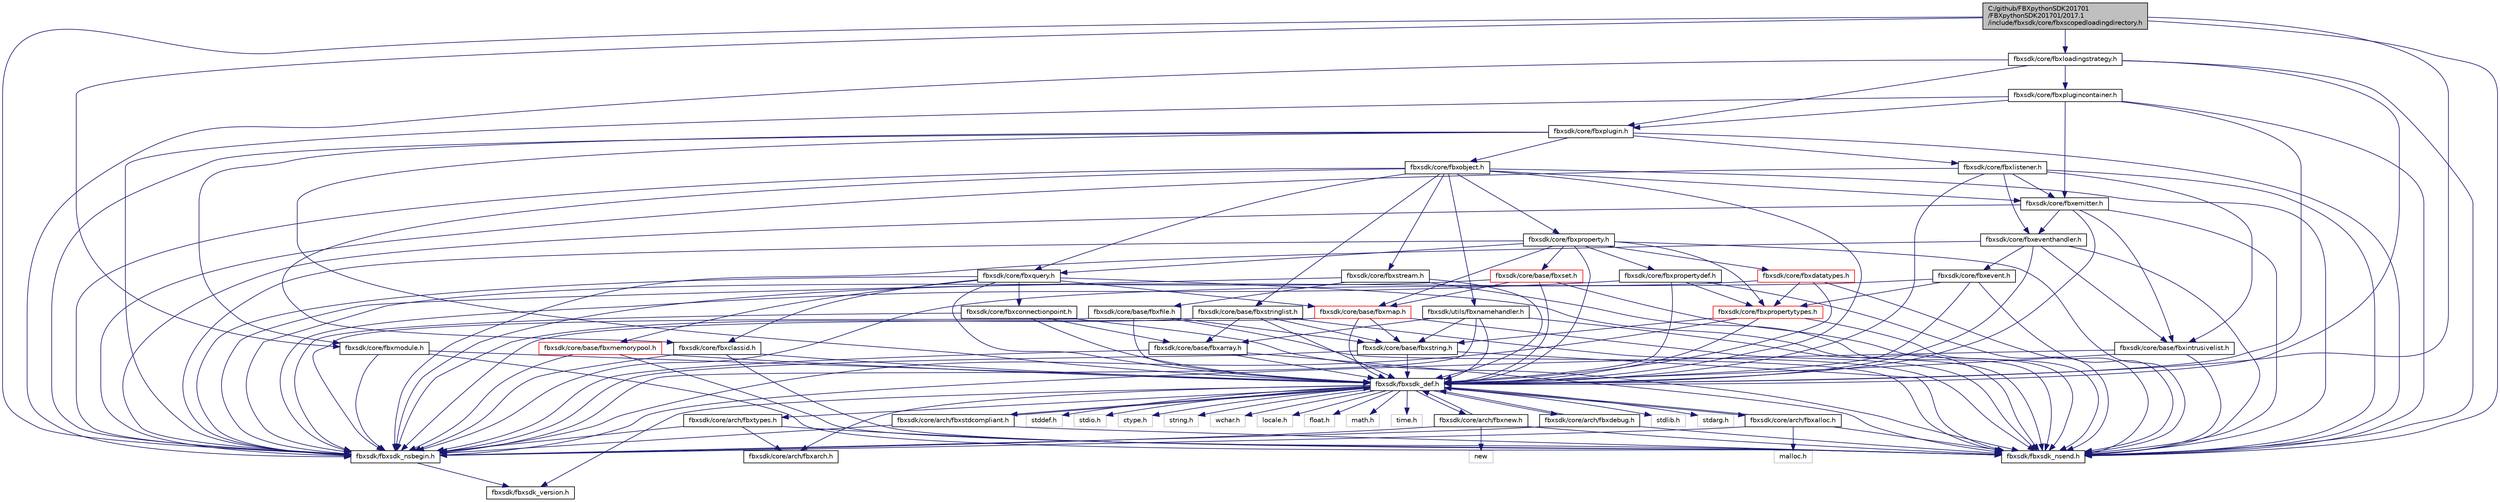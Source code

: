 digraph "C:/github/FBXpythonSDK201701/FBXpythonSDK201701/2017.1/include/fbxsdk/core/fbxscopedloadingdirectory.h"
{
  edge [fontname="Helvetica",fontsize="10",labelfontname="Helvetica",labelfontsize="10"];
  node [fontname="Helvetica",fontsize="10",shape=record];
  Node0 [label="C:/github/FBXpythonSDK201701\l/FBXpythonSDK201701/2017.1\l/include/fbxsdk/core/fbxscopedloadingdirectory.h",height=0.2,width=0.4,color="black", fillcolor="grey75", style="filled", fontcolor="black"];
  Node0 -> Node1 [color="midnightblue",fontsize="10",style="solid",fontname="Helvetica"];
  Node1 [label="fbxsdk/fbxsdk_def.h",height=0.2,width=0.4,color="black", fillcolor="white", style="filled",URL="$fbxsdk__def_8h.html"];
  Node1 -> Node2 [color="midnightblue",fontsize="10",style="solid",fontname="Helvetica"];
  Node2 [label="stdlib.h",height=0.2,width=0.4,color="grey75", fillcolor="white", style="filled"];
  Node1 -> Node3 [color="midnightblue",fontsize="10",style="solid",fontname="Helvetica"];
  Node3 [label="stdarg.h",height=0.2,width=0.4,color="grey75", fillcolor="white", style="filled"];
  Node1 -> Node4 [color="midnightblue",fontsize="10",style="solid",fontname="Helvetica"];
  Node4 [label="stddef.h",height=0.2,width=0.4,color="grey75", fillcolor="white", style="filled"];
  Node1 -> Node5 [color="midnightblue",fontsize="10",style="solid",fontname="Helvetica"];
  Node5 [label="stdio.h",height=0.2,width=0.4,color="grey75", fillcolor="white", style="filled"];
  Node1 -> Node6 [color="midnightblue",fontsize="10",style="solid",fontname="Helvetica"];
  Node6 [label="ctype.h",height=0.2,width=0.4,color="grey75", fillcolor="white", style="filled"];
  Node1 -> Node7 [color="midnightblue",fontsize="10",style="solid",fontname="Helvetica"];
  Node7 [label="string.h",height=0.2,width=0.4,color="grey75", fillcolor="white", style="filled"];
  Node1 -> Node8 [color="midnightblue",fontsize="10",style="solid",fontname="Helvetica"];
  Node8 [label="wchar.h",height=0.2,width=0.4,color="grey75", fillcolor="white", style="filled"];
  Node1 -> Node9 [color="midnightblue",fontsize="10",style="solid",fontname="Helvetica"];
  Node9 [label="locale.h",height=0.2,width=0.4,color="grey75", fillcolor="white", style="filled"];
  Node1 -> Node10 [color="midnightblue",fontsize="10",style="solid",fontname="Helvetica"];
  Node10 [label="float.h",height=0.2,width=0.4,color="grey75", fillcolor="white", style="filled"];
  Node1 -> Node11 [color="midnightblue",fontsize="10",style="solid",fontname="Helvetica"];
  Node11 [label="math.h",height=0.2,width=0.4,color="grey75", fillcolor="white", style="filled"];
  Node1 -> Node12 [color="midnightblue",fontsize="10",style="solid",fontname="Helvetica"];
  Node12 [label="time.h",height=0.2,width=0.4,color="grey75", fillcolor="white", style="filled"];
  Node1 -> Node13 [color="midnightblue",fontsize="10",style="solid",fontname="Helvetica"];
  Node13 [label="fbxsdk/fbxsdk_version.h",height=0.2,width=0.4,color="black", fillcolor="white", style="filled",URL="$fbxsdk__version_8h.html"];
  Node1 -> Node14 [color="midnightblue",fontsize="10",style="solid",fontname="Helvetica"];
  Node14 [label="fbxsdk/core/arch/fbxarch.h",height=0.2,width=0.4,color="black", fillcolor="white", style="filled",URL="$fbxarch_8h.html"];
  Node1 -> Node15 [color="midnightblue",fontsize="10",style="solid",fontname="Helvetica"];
  Node15 [label="fbxsdk/core/arch/fbxtypes.h",height=0.2,width=0.4,color="black", fillcolor="white", style="filled",URL="$fbxtypes_8h.html"];
  Node15 -> Node14 [color="midnightblue",fontsize="10",style="solid",fontname="Helvetica"];
  Node15 -> Node16 [color="midnightblue",fontsize="10",style="solid",fontname="Helvetica"];
  Node16 [label="fbxsdk/fbxsdk_nsbegin.h",height=0.2,width=0.4,color="black", fillcolor="white", style="filled",URL="$fbxsdk__nsbegin_8h.html"];
  Node16 -> Node13 [color="midnightblue",fontsize="10",style="solid",fontname="Helvetica"];
  Node15 -> Node17 [color="midnightblue",fontsize="10",style="solid",fontname="Helvetica"];
  Node17 [label="fbxsdk/fbxsdk_nsend.h",height=0.2,width=0.4,color="black", fillcolor="white", style="filled",URL="$fbxsdk__nsend_8h.html"];
  Node1 -> Node18 [color="midnightblue",fontsize="10",style="solid",fontname="Helvetica"];
  Node18 [label="fbxsdk/core/arch/fbxdebug.h",height=0.2,width=0.4,color="black", fillcolor="white", style="filled",URL="$fbxdebug_8h.html"];
  Node18 -> Node1 [color="midnightblue",fontsize="10",style="solid",fontname="Helvetica"];
  Node18 -> Node16 [color="midnightblue",fontsize="10",style="solid",fontname="Helvetica"];
  Node18 -> Node17 [color="midnightblue",fontsize="10",style="solid",fontname="Helvetica"];
  Node1 -> Node19 [color="midnightblue",fontsize="10",style="solid",fontname="Helvetica"];
  Node19 [label="fbxsdk/core/arch/fbxalloc.h",height=0.2,width=0.4,color="black", fillcolor="white", style="filled",URL="$fbxalloc_8h.html"];
  Node19 -> Node1 [color="midnightblue",fontsize="10",style="solid",fontname="Helvetica"];
  Node19 -> Node20 [color="midnightblue",fontsize="10",style="solid",fontname="Helvetica"];
  Node20 [label="malloc.h",height=0.2,width=0.4,color="grey75", fillcolor="white", style="filled"];
  Node19 -> Node16 [color="midnightblue",fontsize="10",style="solid",fontname="Helvetica"];
  Node19 -> Node17 [color="midnightblue",fontsize="10",style="solid",fontname="Helvetica"];
  Node1 -> Node21 [color="midnightblue",fontsize="10",style="solid",fontname="Helvetica"];
  Node21 [label="fbxsdk/core/arch/fbxnew.h",height=0.2,width=0.4,color="black", fillcolor="white", style="filled",URL="$fbxnew_8h.html"];
  Node21 -> Node1 [color="midnightblue",fontsize="10",style="solid",fontname="Helvetica"];
  Node21 -> Node22 [color="midnightblue",fontsize="10",style="solid",fontname="Helvetica"];
  Node22 [label="new",height=0.2,width=0.4,color="grey75", fillcolor="white", style="filled"];
  Node21 -> Node16 [color="midnightblue",fontsize="10",style="solid",fontname="Helvetica"];
  Node21 -> Node17 [color="midnightblue",fontsize="10",style="solid",fontname="Helvetica"];
  Node1 -> Node23 [color="midnightblue",fontsize="10",style="solid",fontname="Helvetica"];
  Node23 [label="fbxsdk/core/arch/fbxstdcompliant.h",height=0.2,width=0.4,color="black", fillcolor="white", style="filled",URL="$fbxstdcompliant_8h.html"];
  Node23 -> Node1 [color="midnightblue",fontsize="10",style="solid",fontname="Helvetica"];
  Node23 -> Node16 [color="midnightblue",fontsize="10",style="solid",fontname="Helvetica"];
  Node23 -> Node17 [color="midnightblue",fontsize="10",style="solid",fontname="Helvetica"];
  Node0 -> Node24 [color="midnightblue",fontsize="10",style="solid",fontname="Helvetica"];
  Node24 [label="fbxsdk/core/fbxloadingstrategy.h",height=0.2,width=0.4,color="black", fillcolor="white", style="filled",URL="$fbxloadingstrategy_8h.html"];
  Node24 -> Node1 [color="midnightblue",fontsize="10",style="solid",fontname="Helvetica"];
  Node24 -> Node25 [color="midnightblue",fontsize="10",style="solid",fontname="Helvetica"];
  Node25 [label="fbxsdk/core/fbxplugin.h",height=0.2,width=0.4,color="black", fillcolor="white", style="filled",URL="$fbxplugin_8h.html"];
  Node25 -> Node1 [color="midnightblue",fontsize="10",style="solid",fontname="Helvetica"];
  Node25 -> Node26 [color="midnightblue",fontsize="10",style="solid",fontname="Helvetica"];
  Node26 [label="fbxsdk/core/fbxobject.h",height=0.2,width=0.4,color="black", fillcolor="white", style="filled",URL="$fbxobject_8h.html"];
  Node26 -> Node1 [color="midnightblue",fontsize="10",style="solid",fontname="Helvetica"];
  Node26 -> Node27 [color="midnightblue",fontsize="10",style="solid",fontname="Helvetica"];
  Node27 [label="fbxsdk/core/fbxclassid.h",height=0.2,width=0.4,color="black", fillcolor="white", style="filled",URL="$fbxclassid_8h.html"];
  Node27 -> Node1 [color="midnightblue",fontsize="10",style="solid",fontname="Helvetica"];
  Node27 -> Node16 [color="midnightblue",fontsize="10",style="solid",fontname="Helvetica"];
  Node27 -> Node17 [color="midnightblue",fontsize="10",style="solid",fontname="Helvetica"];
  Node26 -> Node28 [color="midnightblue",fontsize="10",style="solid",fontname="Helvetica"];
  Node28 [label="fbxsdk/core/fbxquery.h",height=0.2,width=0.4,color="black", fillcolor="white", style="filled",URL="$fbxquery_8h.html"];
  Node28 -> Node1 [color="midnightblue",fontsize="10",style="solid",fontname="Helvetica"];
  Node28 -> Node27 [color="midnightblue",fontsize="10",style="solid",fontname="Helvetica"];
  Node28 -> Node29 [color="midnightblue",fontsize="10",style="solid",fontname="Helvetica"];
  Node29 [label="fbxsdk/core/fbxconnectionpoint.h",height=0.2,width=0.4,color="black", fillcolor="white", style="filled",URL="$fbxconnectionpoint_8h.html"];
  Node29 -> Node1 [color="midnightblue",fontsize="10",style="solid",fontname="Helvetica"];
  Node29 -> Node30 [color="midnightblue",fontsize="10",style="solid",fontname="Helvetica"];
  Node30 [label="fbxsdk/core/base/fbxarray.h",height=0.2,width=0.4,color="black", fillcolor="white", style="filled",URL="$fbxarray_8h.html"];
  Node30 -> Node1 [color="midnightblue",fontsize="10",style="solid",fontname="Helvetica"];
  Node30 -> Node16 [color="midnightblue",fontsize="10",style="solid",fontname="Helvetica"];
  Node30 -> Node17 [color="midnightblue",fontsize="10",style="solid",fontname="Helvetica"];
  Node29 -> Node16 [color="midnightblue",fontsize="10",style="solid",fontname="Helvetica"];
  Node29 -> Node17 [color="midnightblue",fontsize="10",style="solid",fontname="Helvetica"];
  Node28 -> Node31 [color="midnightblue",fontsize="10",style="solid",fontname="Helvetica"];
  Node31 [label="fbxsdk/core/base/fbxmap.h",height=0.2,width=0.4,color="red", fillcolor="white", style="filled",URL="$fbxmap_8h.html"];
  Node31 -> Node1 [color="midnightblue",fontsize="10",style="solid",fontname="Helvetica"];
  Node31 -> Node32 [color="midnightblue",fontsize="10",style="solid",fontname="Helvetica"];
  Node32 [label="fbxsdk/core/base/fbxstring.h",height=0.2,width=0.4,color="black", fillcolor="white", style="filled",URL="$fbxstring_8h.html"];
  Node32 -> Node1 [color="midnightblue",fontsize="10",style="solid",fontname="Helvetica"];
  Node32 -> Node16 [color="midnightblue",fontsize="10",style="solid",fontname="Helvetica"];
  Node32 -> Node17 [color="midnightblue",fontsize="10",style="solid",fontname="Helvetica"];
  Node31 -> Node16 [color="midnightblue",fontsize="10",style="solid",fontname="Helvetica"];
  Node31 -> Node17 [color="midnightblue",fontsize="10",style="solid",fontname="Helvetica"];
  Node28 -> Node36 [color="midnightblue",fontsize="10",style="solid",fontname="Helvetica"];
  Node36 [label="fbxsdk/core/base/fbxmemorypool.h",height=0.2,width=0.4,color="red", fillcolor="white", style="filled",URL="$fbxmemorypool_8h.html"];
  Node36 -> Node1 [color="midnightblue",fontsize="10",style="solid",fontname="Helvetica"];
  Node36 -> Node16 [color="midnightblue",fontsize="10",style="solid",fontname="Helvetica"];
  Node36 -> Node17 [color="midnightblue",fontsize="10",style="solid",fontname="Helvetica"];
  Node28 -> Node16 [color="midnightblue",fontsize="10",style="solid",fontname="Helvetica"];
  Node28 -> Node17 [color="midnightblue",fontsize="10",style="solid",fontname="Helvetica"];
  Node26 -> Node38 [color="midnightblue",fontsize="10",style="solid",fontname="Helvetica"];
  Node38 [label="fbxsdk/core/fbxemitter.h",height=0.2,width=0.4,color="black", fillcolor="white", style="filled",URL="$fbxemitter_8h.html"];
  Node38 -> Node1 [color="midnightblue",fontsize="10",style="solid",fontname="Helvetica"];
  Node38 -> Node39 [color="midnightblue",fontsize="10",style="solid",fontname="Helvetica"];
  Node39 [label="fbxsdk/core/base/fbxintrusivelist.h",height=0.2,width=0.4,color="black", fillcolor="white", style="filled",URL="$fbxintrusivelist_8h.html"];
  Node39 -> Node1 [color="midnightblue",fontsize="10",style="solid",fontname="Helvetica"];
  Node39 -> Node16 [color="midnightblue",fontsize="10",style="solid",fontname="Helvetica"];
  Node39 -> Node17 [color="midnightblue",fontsize="10",style="solid",fontname="Helvetica"];
  Node38 -> Node40 [color="midnightblue",fontsize="10",style="solid",fontname="Helvetica"];
  Node40 [label="fbxsdk/core/fbxeventhandler.h",height=0.2,width=0.4,color="black", fillcolor="white", style="filled",URL="$fbxeventhandler_8h.html"];
  Node40 -> Node1 [color="midnightblue",fontsize="10",style="solid",fontname="Helvetica"];
  Node40 -> Node41 [color="midnightblue",fontsize="10",style="solid",fontname="Helvetica"];
  Node41 [label="fbxsdk/core/fbxevent.h",height=0.2,width=0.4,color="black", fillcolor="white", style="filled",URL="$fbxevent_8h.html"];
  Node41 -> Node1 [color="midnightblue",fontsize="10",style="solid",fontname="Helvetica"];
  Node41 -> Node42 [color="midnightblue",fontsize="10",style="solid",fontname="Helvetica"];
  Node42 [label="fbxsdk/core/fbxpropertytypes.h",height=0.2,width=0.4,color="red", fillcolor="white", style="filled",URL="$fbxpropertytypes_8h.html"];
  Node42 -> Node1 [color="midnightblue",fontsize="10",style="solid",fontname="Helvetica"];
  Node42 -> Node32 [color="midnightblue",fontsize="10",style="solid",fontname="Helvetica"];
  Node42 -> Node16 [color="midnightblue",fontsize="10",style="solid",fontname="Helvetica"];
  Node42 -> Node17 [color="midnightblue",fontsize="10",style="solid",fontname="Helvetica"];
  Node41 -> Node16 [color="midnightblue",fontsize="10",style="solid",fontname="Helvetica"];
  Node41 -> Node17 [color="midnightblue",fontsize="10",style="solid",fontname="Helvetica"];
  Node40 -> Node39 [color="midnightblue",fontsize="10",style="solid",fontname="Helvetica"];
  Node40 -> Node16 [color="midnightblue",fontsize="10",style="solid",fontname="Helvetica"];
  Node40 -> Node17 [color="midnightblue",fontsize="10",style="solid",fontname="Helvetica"];
  Node38 -> Node16 [color="midnightblue",fontsize="10",style="solid",fontname="Helvetica"];
  Node38 -> Node17 [color="midnightblue",fontsize="10",style="solid",fontname="Helvetica"];
  Node26 -> Node49 [color="midnightblue",fontsize="10",style="solid",fontname="Helvetica"];
  Node49 [label="fbxsdk/core/fbxproperty.h",height=0.2,width=0.4,color="black", fillcolor="white", style="filled",URL="$fbxproperty_8h.html"];
  Node49 -> Node1 [color="midnightblue",fontsize="10",style="solid",fontname="Helvetica"];
  Node49 -> Node28 [color="midnightblue",fontsize="10",style="solid",fontname="Helvetica"];
  Node49 -> Node50 [color="midnightblue",fontsize="10",style="solid",fontname="Helvetica"];
  Node50 [label="fbxsdk/core/fbxpropertydef.h",height=0.2,width=0.4,color="black", fillcolor="white", style="filled",URL="$fbxpropertydef_8h.html"];
  Node50 -> Node1 [color="midnightblue",fontsize="10",style="solid",fontname="Helvetica"];
  Node50 -> Node42 [color="midnightblue",fontsize="10",style="solid",fontname="Helvetica"];
  Node50 -> Node16 [color="midnightblue",fontsize="10",style="solid",fontname="Helvetica"];
  Node50 -> Node17 [color="midnightblue",fontsize="10",style="solid",fontname="Helvetica"];
  Node49 -> Node42 [color="midnightblue",fontsize="10",style="solid",fontname="Helvetica"];
  Node49 -> Node51 [color="midnightblue",fontsize="10",style="solid",fontname="Helvetica"];
  Node51 [label="fbxsdk/core/fbxdatatypes.h",height=0.2,width=0.4,color="red", fillcolor="white", style="filled",URL="$fbxdatatypes_8h.html"];
  Node51 -> Node1 [color="midnightblue",fontsize="10",style="solid",fontname="Helvetica"];
  Node51 -> Node42 [color="midnightblue",fontsize="10",style="solid",fontname="Helvetica"];
  Node51 -> Node16 [color="midnightblue",fontsize="10",style="solid",fontname="Helvetica"];
  Node51 -> Node17 [color="midnightblue",fontsize="10",style="solid",fontname="Helvetica"];
  Node49 -> Node31 [color="midnightblue",fontsize="10",style="solid",fontname="Helvetica"];
  Node49 -> Node53 [color="midnightblue",fontsize="10",style="solid",fontname="Helvetica"];
  Node53 [label="fbxsdk/core/base/fbxset.h",height=0.2,width=0.4,color="red", fillcolor="white", style="filled",URL="$fbxset_8h.html"];
  Node53 -> Node1 [color="midnightblue",fontsize="10",style="solid",fontname="Helvetica"];
  Node53 -> Node31 [color="midnightblue",fontsize="10",style="solid",fontname="Helvetica"];
  Node53 -> Node16 [color="midnightblue",fontsize="10",style="solid",fontname="Helvetica"];
  Node53 -> Node17 [color="midnightblue",fontsize="10",style="solid",fontname="Helvetica"];
  Node49 -> Node16 [color="midnightblue",fontsize="10",style="solid",fontname="Helvetica"];
  Node49 -> Node17 [color="midnightblue",fontsize="10",style="solid",fontname="Helvetica"];
  Node26 -> Node54 [color="midnightblue",fontsize="10",style="solid",fontname="Helvetica"];
  Node54 [label="fbxsdk/core/fbxstream.h",height=0.2,width=0.4,color="black", fillcolor="white", style="filled",URL="$fbxstream_8h.html"];
  Node54 -> Node1 [color="midnightblue",fontsize="10",style="solid",fontname="Helvetica"];
  Node54 -> Node55 [color="midnightblue",fontsize="10",style="solid",fontname="Helvetica"];
  Node55 [label="fbxsdk/core/base/fbxfile.h",height=0.2,width=0.4,color="black", fillcolor="white", style="filled",URL="$fbxfile_8h.html"];
  Node55 -> Node1 [color="midnightblue",fontsize="10",style="solid",fontname="Helvetica"];
  Node55 -> Node32 [color="midnightblue",fontsize="10",style="solid",fontname="Helvetica"];
  Node55 -> Node16 [color="midnightblue",fontsize="10",style="solid",fontname="Helvetica"];
  Node55 -> Node17 [color="midnightblue",fontsize="10",style="solid",fontname="Helvetica"];
  Node54 -> Node16 [color="midnightblue",fontsize="10",style="solid",fontname="Helvetica"];
  Node54 -> Node17 [color="midnightblue",fontsize="10",style="solid",fontname="Helvetica"];
  Node26 -> Node56 [color="midnightblue",fontsize="10",style="solid",fontname="Helvetica"];
  Node56 [label="fbxsdk/core/base/fbxstringlist.h",height=0.2,width=0.4,color="black", fillcolor="white", style="filled",URL="$fbxstringlist_8h.html"];
  Node56 -> Node1 [color="midnightblue",fontsize="10",style="solid",fontname="Helvetica"];
  Node56 -> Node30 [color="midnightblue",fontsize="10",style="solid",fontname="Helvetica"];
  Node56 -> Node32 [color="midnightblue",fontsize="10",style="solid",fontname="Helvetica"];
  Node56 -> Node16 [color="midnightblue",fontsize="10",style="solid",fontname="Helvetica"];
  Node56 -> Node17 [color="midnightblue",fontsize="10",style="solid",fontname="Helvetica"];
  Node26 -> Node57 [color="midnightblue",fontsize="10",style="solid",fontname="Helvetica"];
  Node57 [label="fbxsdk/utils/fbxnamehandler.h",height=0.2,width=0.4,color="black", fillcolor="white", style="filled",URL="$fbxnamehandler_8h.html"];
  Node57 -> Node1 [color="midnightblue",fontsize="10",style="solid",fontname="Helvetica"];
  Node57 -> Node30 [color="midnightblue",fontsize="10",style="solid",fontname="Helvetica"];
  Node57 -> Node32 [color="midnightblue",fontsize="10",style="solid",fontname="Helvetica"];
  Node57 -> Node16 [color="midnightblue",fontsize="10",style="solid",fontname="Helvetica"];
  Node57 -> Node17 [color="midnightblue",fontsize="10",style="solid",fontname="Helvetica"];
  Node26 -> Node16 [color="midnightblue",fontsize="10",style="solid",fontname="Helvetica"];
  Node26 -> Node17 [color="midnightblue",fontsize="10",style="solid",fontname="Helvetica"];
  Node25 -> Node58 [color="midnightblue",fontsize="10",style="solid",fontname="Helvetica"];
  Node58 [label="fbxsdk/core/fbxmodule.h",height=0.2,width=0.4,color="black", fillcolor="white", style="filled",URL="$fbxmodule_8h.html"];
  Node58 -> Node1 [color="midnightblue",fontsize="10",style="solid",fontname="Helvetica"];
  Node58 -> Node16 [color="midnightblue",fontsize="10",style="solid",fontname="Helvetica"];
  Node58 -> Node17 [color="midnightblue",fontsize="10",style="solid",fontname="Helvetica"];
  Node25 -> Node59 [color="midnightblue",fontsize="10",style="solid",fontname="Helvetica"];
  Node59 [label="fbxsdk/core/fbxlistener.h",height=0.2,width=0.4,color="black", fillcolor="white", style="filled",URL="$fbxlistener_8h.html"];
  Node59 -> Node1 [color="midnightblue",fontsize="10",style="solid",fontname="Helvetica"];
  Node59 -> Node38 [color="midnightblue",fontsize="10",style="solid",fontname="Helvetica"];
  Node59 -> Node40 [color="midnightblue",fontsize="10",style="solid",fontname="Helvetica"];
  Node59 -> Node39 [color="midnightblue",fontsize="10",style="solid",fontname="Helvetica"];
  Node59 -> Node16 [color="midnightblue",fontsize="10",style="solid",fontname="Helvetica"];
  Node59 -> Node17 [color="midnightblue",fontsize="10",style="solid",fontname="Helvetica"];
  Node25 -> Node16 [color="midnightblue",fontsize="10",style="solid",fontname="Helvetica"];
  Node25 -> Node17 [color="midnightblue",fontsize="10",style="solid",fontname="Helvetica"];
  Node24 -> Node60 [color="midnightblue",fontsize="10",style="solid",fontname="Helvetica"];
  Node60 [label="fbxsdk/core/fbxplugincontainer.h",height=0.2,width=0.4,color="black", fillcolor="white", style="filled",URL="$fbxplugincontainer_8h.html"];
  Node60 -> Node1 [color="midnightblue",fontsize="10",style="solid",fontname="Helvetica"];
  Node60 -> Node25 [color="midnightblue",fontsize="10",style="solid",fontname="Helvetica"];
  Node60 -> Node38 [color="midnightblue",fontsize="10",style="solid",fontname="Helvetica"];
  Node60 -> Node16 [color="midnightblue",fontsize="10",style="solid",fontname="Helvetica"];
  Node60 -> Node17 [color="midnightblue",fontsize="10",style="solid",fontname="Helvetica"];
  Node24 -> Node16 [color="midnightblue",fontsize="10",style="solid",fontname="Helvetica"];
  Node24 -> Node17 [color="midnightblue",fontsize="10",style="solid",fontname="Helvetica"];
  Node0 -> Node58 [color="midnightblue",fontsize="10",style="solid",fontname="Helvetica"];
  Node0 -> Node16 [color="midnightblue",fontsize="10",style="solid",fontname="Helvetica"];
  Node0 -> Node17 [color="midnightblue",fontsize="10",style="solid",fontname="Helvetica"];
}
